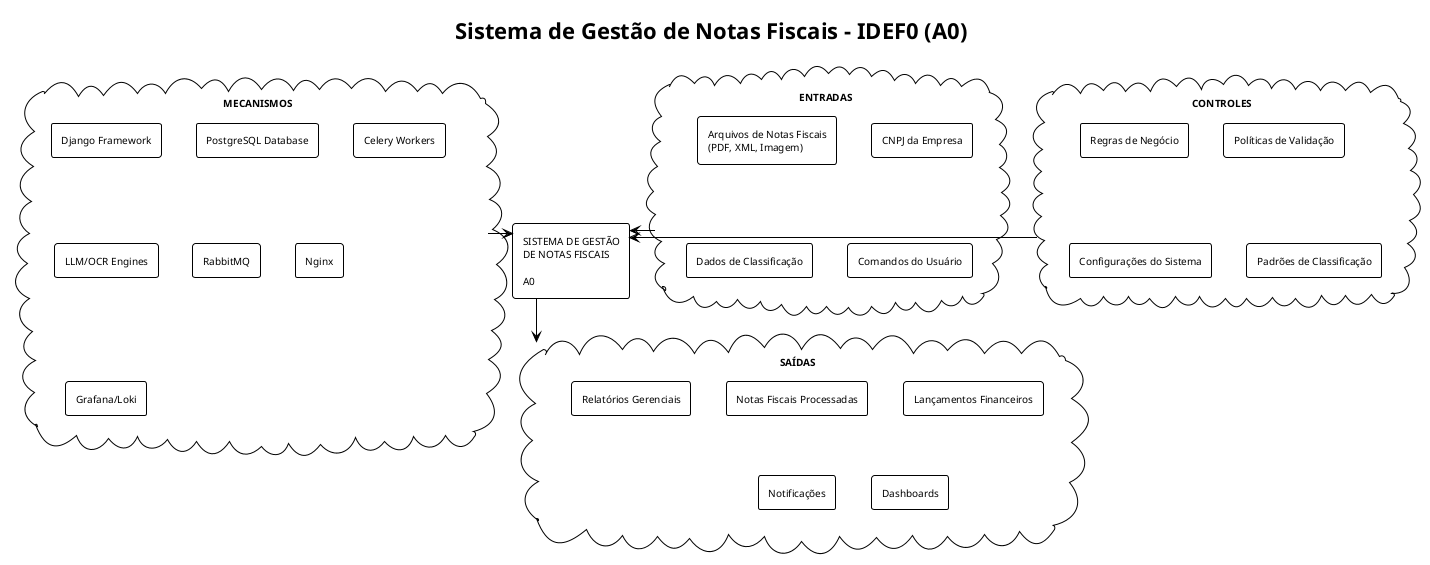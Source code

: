 @startuml IDEF0_GestaoNotas_A0
!theme plain
skinparam backgroundColor white
skinparam defaultFontName Arial
skinparam defaultFontSize 10
skinparam linetype ortho

title Sistema de Gestão de Notas Fiscais - IDEF0 (A0)

' Entradas
cloud "ENTRADAS" as Input {
  agent "Arquivos de Notas Fiscais\n(PDF, XML, Imagem)" as Input1
  agent "CNPJ da Empresa" as Input2
  agent "Dados de Classificação" as Input3
  agent "Comandos do Usuário" as Input4
}

' Processo Central
rectangle "SISTEMA DE GESTÃO\nDE NOTAS FISCAIS\n\nA0" as A0

' Controles
cloud "CONTROLES" as Control {
  agent "Regras de Negócio" as Control1
  agent "Políticas de Validação" as Control2
  agent "Configurações do Sistema" as Control3
  agent "Padrões de Classificação" as Control4
}

' Saídas
cloud "SAÍDAS" as Output {
  agent "Notas Fiscais Processadas" as Output1
  agent "Lançamentos Financeiros" as Output2
  agent "Relatórios Gerenciais" as Output3
  agent "Notificações" as Output4
  agent "Dashboards" as Output5
}

' Mecanismos
cloud "MECANISMOS" as Mechanism {
  agent "Django Framework" as Mech1
  agent "PostgreSQL Database" as Mech2
  agent "Celery Workers" as Mech3
  agent "LLM/OCR Engines" as Mech4
  agent "RabbitMQ" as Mech5
  agent "Nginx" as Mech6
  agent "Grafana/Loki" as Mech7
}

' Conexões
Input --> A0
Control --> A0
A0 --> Output
Mechanism --> A0

@enduml